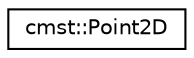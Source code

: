 digraph "Graphical Class Hierarchy"
{
  edge [fontname="Helvetica",fontsize="10",labelfontname="Helvetica",labelfontsize="10"];
  node [fontname="Helvetica",fontsize="10",shape=record];
  rankdir="LR";
  Node1 [label="cmst::Point2D",height=0.2,width=0.4,color="black", fillcolor="white", style="filled",URL="$classcmst_1_1_point2_d.html"];
}
